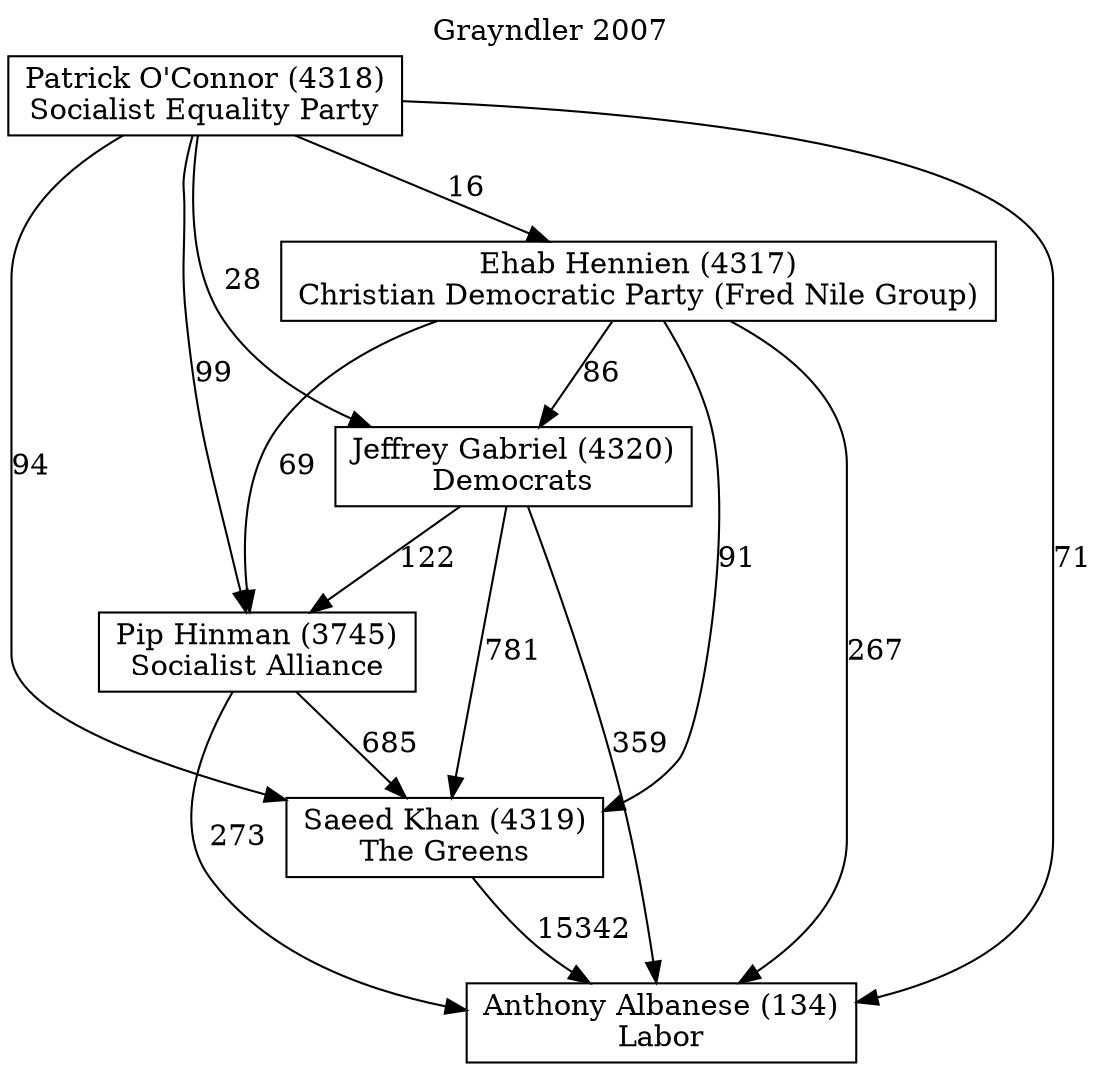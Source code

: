 // House preference flow
digraph "Anthony Albanese (134)_Grayndler_2007" {
	graph [label="Grayndler 2007" labelloc=t mclimit=10]
	node [shape=box]
	"Anthony Albanese (134)" [label="Anthony Albanese (134)
Labor"]
	"Ehab Hennien (4317)" [label="Ehab Hennien (4317)
Christian Democratic Party (Fred Nile Group)"]
	"Jeffrey Gabriel (4320)" [label="Jeffrey Gabriel (4320)
Democrats"]
	"Patrick O'Connor (4318)" [label="Patrick O'Connor (4318)
Socialist Equality Party"]
	"Pip Hinman (3745)" [label="Pip Hinman (3745)
Socialist Alliance"]
	"Saeed Khan (4319)" [label="Saeed Khan (4319)
The Greens"]
	"Ehab Hennien (4317)" -> "Anthony Albanese (134)" [label=267]
	"Ehab Hennien (4317)" -> "Jeffrey Gabriel (4320)" [label=86]
	"Ehab Hennien (4317)" -> "Pip Hinman (3745)" [label=69]
	"Ehab Hennien (4317)" -> "Saeed Khan (4319)" [label=91]
	"Jeffrey Gabriel (4320)" -> "Anthony Albanese (134)" [label=359]
	"Jeffrey Gabriel (4320)" -> "Pip Hinman (3745)" [label=122]
	"Jeffrey Gabriel (4320)" -> "Saeed Khan (4319)" [label=781]
	"Patrick O'Connor (4318)" -> "Anthony Albanese (134)" [label=71]
	"Patrick O'Connor (4318)" -> "Ehab Hennien (4317)" [label=16]
	"Patrick O'Connor (4318)" -> "Jeffrey Gabriel (4320)" [label=28]
	"Patrick O'Connor (4318)" -> "Pip Hinman (3745)" [label=99]
	"Patrick O'Connor (4318)" -> "Saeed Khan (4319)" [label=94]
	"Pip Hinman (3745)" -> "Anthony Albanese (134)" [label=273]
	"Pip Hinman (3745)" -> "Saeed Khan (4319)" [label=685]
	"Saeed Khan (4319)" -> "Anthony Albanese (134)" [label=15342]
}
